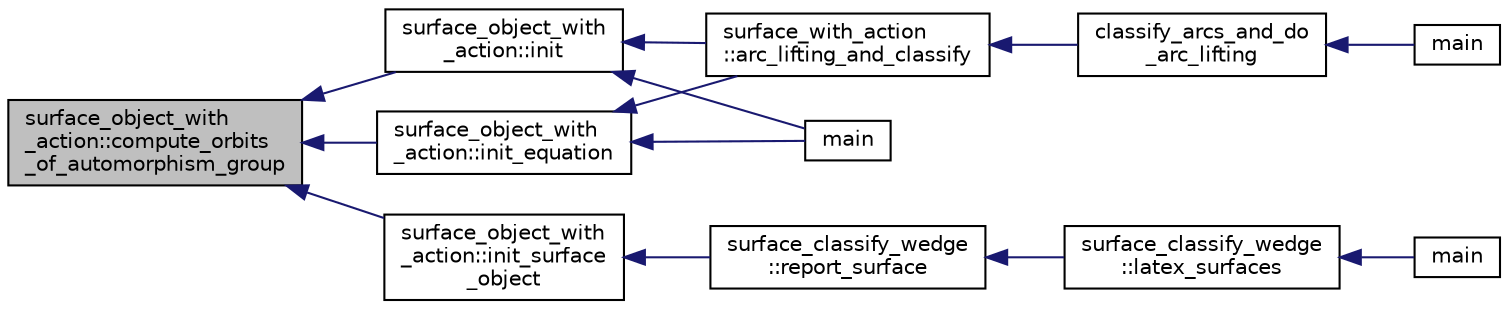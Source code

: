 digraph "surface_object_with_action::compute_orbits_of_automorphism_group"
{
  edge [fontname="Helvetica",fontsize="10",labelfontname="Helvetica",labelfontsize="10"];
  node [fontname="Helvetica",fontsize="10",shape=record];
  rankdir="LR";
  Node450 [label="surface_object_with\l_action::compute_orbits\l_of_automorphism_group",height=0.2,width=0.4,color="black", fillcolor="grey75", style="filled", fontcolor="black"];
  Node450 -> Node451 [dir="back",color="midnightblue",fontsize="10",style="solid",fontname="Helvetica"];
  Node451 [label="surface_object_with\l_action::init_equation",height=0.2,width=0.4,color="black", fillcolor="white", style="filled",URL="$db/d28/classsurface__object__with__action.html#a310ce4189e50545dd67fa3652b8fd160"];
  Node451 -> Node452 [dir="back",color="midnightblue",fontsize="10",style="solid",fontname="Helvetica"];
  Node452 [label="main",height=0.2,width=0.4,color="black", fillcolor="white", style="filled",URL="$d2/dfa/create__surface__main_8_c.html#a217dbf8b442f20279ea00b898af96f52"];
  Node451 -> Node453 [dir="back",color="midnightblue",fontsize="10",style="solid",fontname="Helvetica"];
  Node453 [label="surface_with_action\l::arc_lifting_and_classify",height=0.2,width=0.4,color="black", fillcolor="white", style="filled",URL="$d8/df9/classsurface__with__action.html#a62a3948f830c59e09ef94937650a07a4"];
  Node453 -> Node454 [dir="back",color="midnightblue",fontsize="10",style="solid",fontname="Helvetica"];
  Node454 [label="classify_arcs_and_do\l_arc_lifting",height=0.2,width=0.4,color="black", fillcolor="white", style="filled",URL="$d6/dc3/arc__lifting__main_8_c.html#afdd7be16f16b8c71e9a72fe5f6a0b59c"];
  Node454 -> Node455 [dir="back",color="midnightblue",fontsize="10",style="solid",fontname="Helvetica"];
  Node455 [label="main",height=0.2,width=0.4,color="black", fillcolor="white", style="filled",URL="$d6/dc3/arc__lifting__main_8_c.html#a217dbf8b442f20279ea00b898af96f52"];
  Node450 -> Node456 [dir="back",color="midnightblue",fontsize="10",style="solid",fontname="Helvetica"];
  Node456 [label="surface_object_with\l_action::init",height=0.2,width=0.4,color="black", fillcolor="white", style="filled",URL="$db/d28/classsurface__object__with__action.html#a65085da19618def3909b0f4bc27cba8a"];
  Node456 -> Node452 [dir="back",color="midnightblue",fontsize="10",style="solid",fontname="Helvetica"];
  Node456 -> Node453 [dir="back",color="midnightblue",fontsize="10",style="solid",fontname="Helvetica"];
  Node450 -> Node457 [dir="back",color="midnightblue",fontsize="10",style="solid",fontname="Helvetica"];
  Node457 [label="surface_object_with\l_action::init_surface\l_object",height=0.2,width=0.4,color="black", fillcolor="white", style="filled",URL="$db/d28/classsurface__object__with__action.html#addc93dd533dbceb5c024c66ee1936d35"];
  Node457 -> Node458 [dir="back",color="midnightblue",fontsize="10",style="solid",fontname="Helvetica"];
  Node458 [label="surface_classify_wedge\l::report_surface",height=0.2,width=0.4,color="black", fillcolor="white", style="filled",URL="$d7/d5c/classsurface__classify__wedge.html#ad577d435c4726d0a35c10b2f8d4ed00c"];
  Node458 -> Node459 [dir="back",color="midnightblue",fontsize="10",style="solid",fontname="Helvetica"];
  Node459 [label="surface_classify_wedge\l::latex_surfaces",height=0.2,width=0.4,color="black", fillcolor="white", style="filled",URL="$d7/d5c/classsurface__classify__wedge.html#a5698763ece48d6f0a605527ca62429c5"];
  Node459 -> Node460 [dir="back",color="midnightblue",fontsize="10",style="solid",fontname="Helvetica"];
  Node460 [label="main",height=0.2,width=0.4,color="black", fillcolor="white", style="filled",URL="$df/df8/surface__classify_8_c.html#a217dbf8b442f20279ea00b898af96f52"];
}
